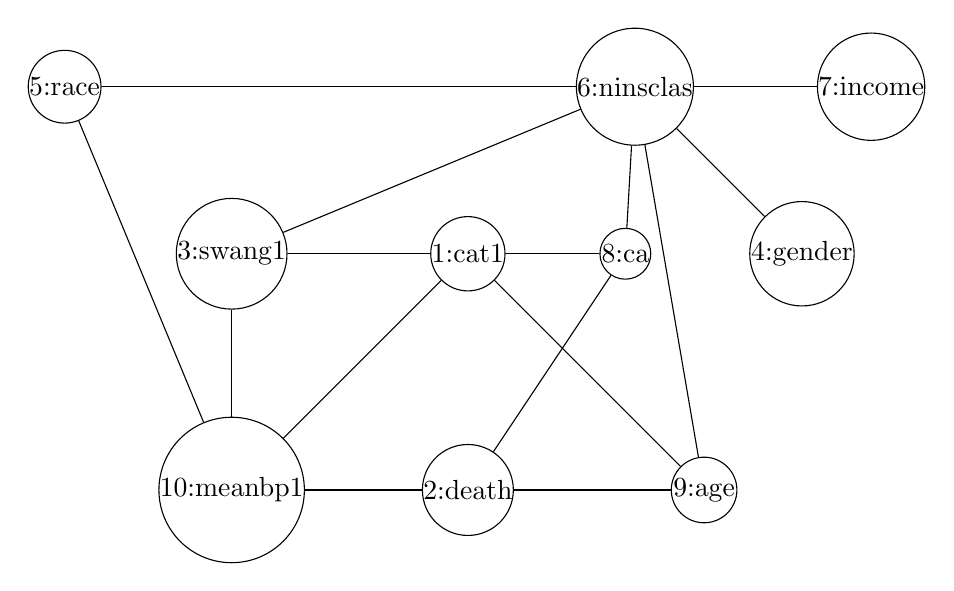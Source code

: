 \begin{tikzpicture}[ball/.style = {circle, draw, align=center, inner sep=0}, node distance=3cm]

\node[ball](1){1:cat1};
\node[ball, left of =1](3){3:swang1};
\node[ball, below of=3](10){10:meanbp1};
\node[ball, right of=10](2){2:death};
\node[ball, right of=2](9){9:age};
\node[ball, right of=1, node distance=2cm](8){8:ca};
\node[ball, above right of=1](6){6:ninsclas};
\node[ball, right of=6](7){7:income};
\node[ball, above left of=3](5){5:race};
\node[ball, below right of=6](4){4:gender};

\draw [-] (1) to (3);
\draw [-] (1) to (10);
\draw [-] (3) to (10);
\draw [-] (1) to (8);
\draw [-] (3) to (6);
\draw [-] (6) to (8);
\draw [-] (1) to (9);
\draw [-] (2) to (8);
\draw [-] (2) to (9);
\draw [-] (4) to (6);
\draw [-] (6) to (9);
\draw [-] (5) to (6);
\draw [-] (5) to (10);
\draw [-] (6) to (7);
\draw [-] (2) to (10);



\end{tikzpicture}